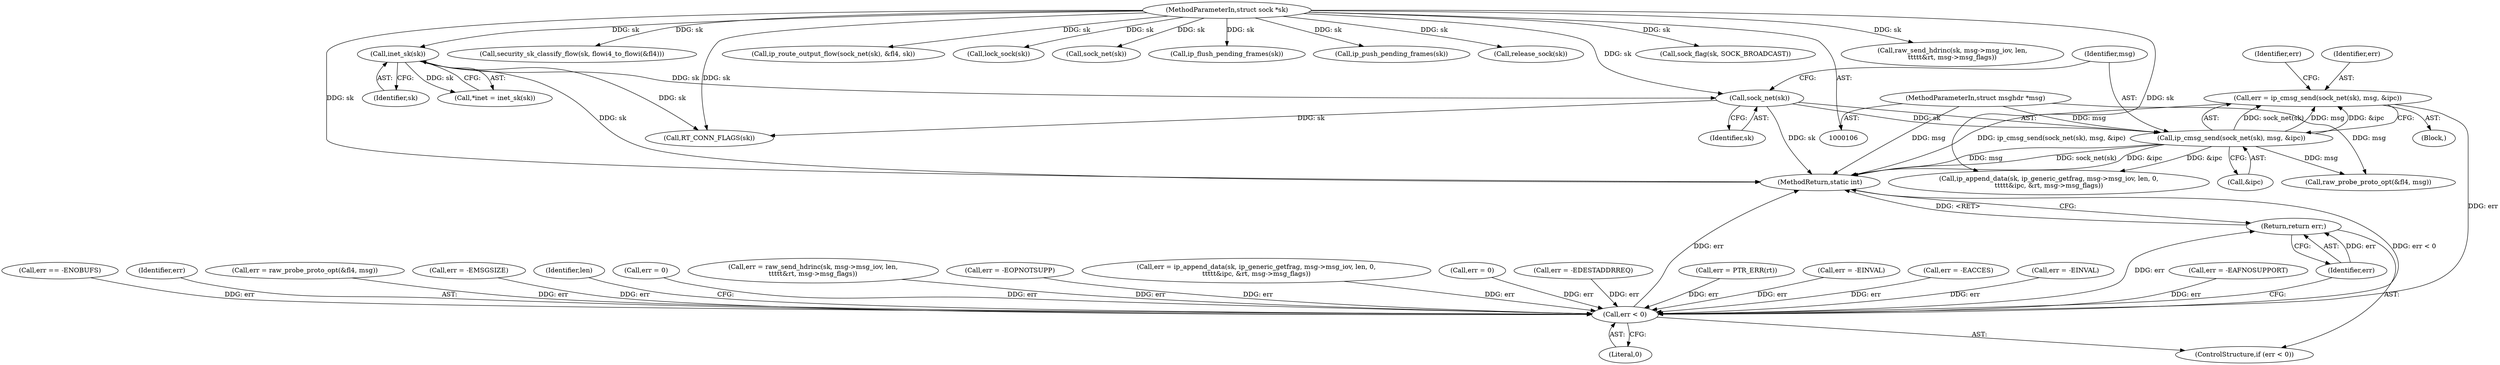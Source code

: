 digraph "0_linux_f6d8bd051c391c1c0458a30b2a7abcd939329259_27@API" {
"1000252" [label="(Call,err = ip_cmsg_send(sock_net(sk), msg, &ipc))"];
"1000254" [label="(Call,ip_cmsg_send(sock_net(sk), msg, &ipc))"];
"1000255" [label="(Call,sock_net(sk))"];
"1000115" [label="(Call,inet_sk(sk))"];
"1000108" [label="(MethodParameterIn,struct sock *sk)"];
"1000109" [label="(MethodParameterIn,struct msghdr *msg)"];
"1000575" [label="(Call,err < 0)"];
"1000578" [label="(Return,return err;)"];
"1000109" [label="(MethodParameterIn,struct msghdr *msg)"];
"1000261" [label="(Identifier,err)"];
"1000458" [label="(Call,err = -EACCES)"];
"1000252" [label="(Call,err = ip_cmsg_send(sock_net(sk), msg, &ipc))"];
"1000433" [label="(Call,security_sk_classify_flow(sk, flowi4_to_flowi(&fl4)))"];
"1000258" [label="(Call,&ipc)"];
"1000253" [label="(Identifier,err)"];
"1000577" [label="(Literal,0)"];
"1000602" [label="(MethodReturn,static int)"];
"1000450" [label="(Call,err = PTR_ERR(rt))"];
"1000324" [label="(Call,err = -EINVAL)"];
"1000574" [label="(ControlStructure,if (err < 0))"];
"1000164" [label="(Call,err = -EINVAL)"];
"1000440" [label="(Call,ip_route_output_flow(sock_net(sk), &fl4, sk))"];
"1000254" [label="(Call,ip_cmsg_send(sock_net(sk), msg, &ipc))"];
"1000189" [label="(Call,err = -EAFNOSUPPORT)"];
"1000513" [label="(Call,lock_sock(sk))"];
"1000551" [label="(Call,err == -ENOBUFS)"];
"1000576" [label="(Identifier,err)"];
"1000578" [label="(Return,return err;)"];
"1000441" [label="(Call,sock_net(sk))"];
"1000257" [label="(Identifier,msg)"];
"1000255" [label="(Call,sock_net(sk))"];
"1000424" [label="(Call,err = raw_probe_proto_opt(&fl4, msg))"];
"1000115" [label="(Call,inet_sk(sk))"];
"1000575" [label="(Call,err < 0)"];
"1000579" [label="(Identifier,err)"];
"1000131" [label="(Call,err = -EMSGSIZE)"];
"1000534" [label="(Call,ip_flush_pending_frames(sk))"];
"1000581" [label="(Identifier,len)"];
"1000547" [label="(Call,ip_push_pending_frames(sk))"];
"1000562" [label="(Call,release_sock(sk))"];
"1000116" [label="(Identifier,sk)"];
"1000598" [label="(Call,err = 0)"];
"1000426" [label="(Call,raw_probe_proto_opt(&fl4, msg))"];
"1000486" [label="(Call,err = raw_send_hdrinc(sk, msg->msg_iov, len,\n\t\t\t\t\t&rt, msg->msg_flags))"];
"1000517" [label="(Call,ip_append_data(sk, ip_generic_getfrag, msg->msg_iov, len, 0,\n\t\t\t\t\t&ipc, &rt, msg->msg_flags))"];
"1000256" [label="(Identifier,sk)"];
"1000470" [label="(Call,sock_flag(sk, SOCK_BROADCAST))"];
"1000113" [label="(Call,*inet = inet_sk(sk))"];
"1000357" [label="(Call,RT_CONN_FLAGS(sk))"];
"1000140" [label="(Call,err = -EOPNOTSUPP)"];
"1000108" [label="(MethodParameterIn,struct sock *sk)"];
"1000515" [label="(Call,err = ip_append_data(sk, ip_generic_getfrag, msg->msg_iov, len, 0,\n\t\t\t\t\t&ipc, &rt, msg->msg_flags))"];
"1000251" [label="(Block,)"];
"1000559" [label="(Call,err = 0)"];
"1000207" [label="(Call,err = -EDESTADDRREQ)"];
"1000488" [label="(Call,raw_send_hdrinc(sk, msg->msg_iov, len,\n\t\t\t\t\t&rt, msg->msg_flags))"];
"1000252" -> "1000251"  [label="AST: "];
"1000252" -> "1000254"  [label="CFG: "];
"1000253" -> "1000252"  [label="AST: "];
"1000254" -> "1000252"  [label="AST: "];
"1000261" -> "1000252"  [label="CFG: "];
"1000252" -> "1000602"  [label="DDG: ip_cmsg_send(sock_net(sk), msg, &ipc)"];
"1000254" -> "1000252"  [label="DDG: sock_net(sk)"];
"1000254" -> "1000252"  [label="DDG: msg"];
"1000254" -> "1000252"  [label="DDG: &ipc"];
"1000252" -> "1000575"  [label="DDG: err"];
"1000254" -> "1000258"  [label="CFG: "];
"1000255" -> "1000254"  [label="AST: "];
"1000257" -> "1000254"  [label="AST: "];
"1000258" -> "1000254"  [label="AST: "];
"1000254" -> "1000602"  [label="DDG: sock_net(sk)"];
"1000254" -> "1000602"  [label="DDG: &ipc"];
"1000254" -> "1000602"  [label="DDG: msg"];
"1000255" -> "1000254"  [label="DDG: sk"];
"1000109" -> "1000254"  [label="DDG: msg"];
"1000254" -> "1000426"  [label="DDG: msg"];
"1000254" -> "1000517"  [label="DDG: &ipc"];
"1000255" -> "1000256"  [label="CFG: "];
"1000256" -> "1000255"  [label="AST: "];
"1000257" -> "1000255"  [label="CFG: "];
"1000255" -> "1000602"  [label="DDG: sk"];
"1000115" -> "1000255"  [label="DDG: sk"];
"1000108" -> "1000255"  [label="DDG: sk"];
"1000255" -> "1000357"  [label="DDG: sk"];
"1000115" -> "1000113"  [label="AST: "];
"1000115" -> "1000116"  [label="CFG: "];
"1000116" -> "1000115"  [label="AST: "];
"1000113" -> "1000115"  [label="CFG: "];
"1000115" -> "1000602"  [label="DDG: sk"];
"1000115" -> "1000113"  [label="DDG: sk"];
"1000108" -> "1000115"  [label="DDG: sk"];
"1000115" -> "1000357"  [label="DDG: sk"];
"1000108" -> "1000106"  [label="AST: "];
"1000108" -> "1000602"  [label="DDG: sk"];
"1000108" -> "1000357"  [label="DDG: sk"];
"1000108" -> "1000433"  [label="DDG: sk"];
"1000108" -> "1000441"  [label="DDG: sk"];
"1000108" -> "1000440"  [label="DDG: sk"];
"1000108" -> "1000470"  [label="DDG: sk"];
"1000108" -> "1000488"  [label="DDG: sk"];
"1000108" -> "1000513"  [label="DDG: sk"];
"1000108" -> "1000517"  [label="DDG: sk"];
"1000108" -> "1000534"  [label="DDG: sk"];
"1000108" -> "1000547"  [label="DDG: sk"];
"1000108" -> "1000562"  [label="DDG: sk"];
"1000109" -> "1000106"  [label="AST: "];
"1000109" -> "1000602"  [label="DDG: msg"];
"1000109" -> "1000426"  [label="DDG: msg"];
"1000575" -> "1000574"  [label="AST: "];
"1000575" -> "1000577"  [label="CFG: "];
"1000576" -> "1000575"  [label="AST: "];
"1000577" -> "1000575"  [label="AST: "];
"1000579" -> "1000575"  [label="CFG: "];
"1000581" -> "1000575"  [label="CFG: "];
"1000575" -> "1000602"  [label="DDG: err < 0"];
"1000575" -> "1000602"  [label="DDG: err"];
"1000559" -> "1000575"  [label="DDG: err"];
"1000515" -> "1000575"  [label="DDG: err"];
"1000324" -> "1000575"  [label="DDG: err"];
"1000450" -> "1000575"  [label="DDG: err"];
"1000551" -> "1000575"  [label="DDG: err"];
"1000486" -> "1000575"  [label="DDG: err"];
"1000164" -> "1000575"  [label="DDG: err"];
"1000598" -> "1000575"  [label="DDG: err"];
"1000458" -> "1000575"  [label="DDG: err"];
"1000189" -> "1000575"  [label="DDG: err"];
"1000131" -> "1000575"  [label="DDG: err"];
"1000140" -> "1000575"  [label="DDG: err"];
"1000207" -> "1000575"  [label="DDG: err"];
"1000424" -> "1000575"  [label="DDG: err"];
"1000575" -> "1000578"  [label="DDG: err"];
"1000578" -> "1000574"  [label="AST: "];
"1000578" -> "1000579"  [label="CFG: "];
"1000579" -> "1000578"  [label="AST: "];
"1000602" -> "1000578"  [label="CFG: "];
"1000578" -> "1000602"  [label="DDG: <RET>"];
"1000579" -> "1000578"  [label="DDG: err"];
}
